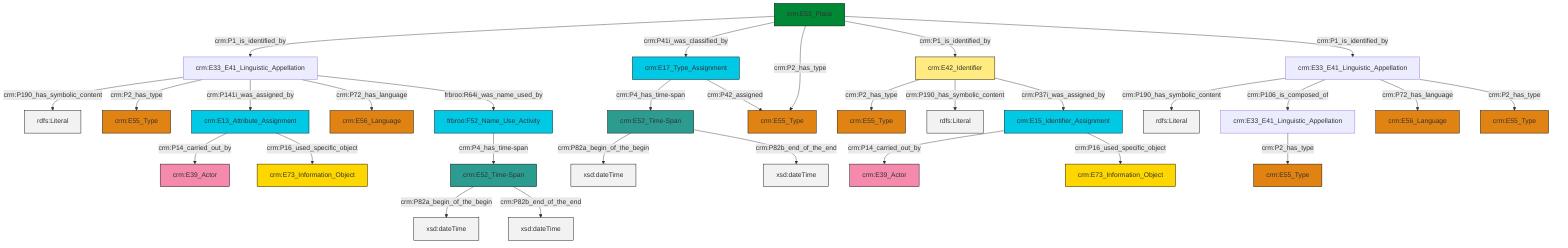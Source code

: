 graph TD
classDef Literal fill:#f2f2f2,stroke:#000000;
classDef CRM_Entity fill:#FFFFFF,stroke:#000000;
classDef Temporal_Entity fill:#00C9E6, stroke:#000000;
classDef Type fill:#E18312, stroke:#000000;
classDef Time-Span fill:#2C9C91, stroke:#000000;
classDef Appellation fill:#FFEB7F, stroke:#000000;
classDef Place fill:#008836, stroke:#000000;
classDef Persistent_Item fill:#B266B2, stroke:#000000;
classDef Conceptual_Object fill:#FFD700, stroke:#000000;
classDef Physical_Thing fill:#D2B48C, stroke:#000000;
classDef Actor fill:#f58aad, stroke:#000000;
classDef PC_Classes fill:#4ce600, stroke:#000000;
classDef Multi fill:#cccccc,stroke:#000000;

2["crm:E15_Identifier_Assignment"]:::Temporal_Entity -->|crm:P14_carried_out_by| 3["crm:E39_Actor"]:::Actor
4["crm:E33_E41_Linguistic_Appellation"]:::Default -->|crm:P190_has_symbolic_content| 5[rdfs:Literal]:::Literal
6["crm:E33_E41_Linguistic_Appellation"]:::Default -->|crm:P2_has_type| 7["crm:E55_Type"]:::Type
20["crm:E13_Attribute_Assignment"]:::Temporal_Entity -->|crm:P14_carried_out_by| 21["crm:E39_Actor"]:::Actor
4["crm:E33_E41_Linguistic_Appellation"]:::Default -->|crm:P2_has_type| 8["crm:E55_Type"]:::Type
18["crm:E53_Place"]:::Place -->|crm:P1_is_identified_by| 4["crm:E33_E41_Linguistic_Appellation"]:::Default
18["crm:E53_Place"]:::Place -->|crm:P41i_was_classified_by| 31["crm:E17_Type_Assignment"]:::Temporal_Entity
10["crm:E33_E41_Linguistic_Appellation"]:::Default -->|crm:P190_has_symbolic_content| 32[rdfs:Literal]:::Literal
31["crm:E17_Type_Assignment"]:::Temporal_Entity -->|crm:P4_has_time-span| 27["crm:E52_Time-Span"]:::Time-Span
10["crm:E33_E41_Linguistic_Appellation"]:::Default -->|crm:P106_is_composed_of| 6["crm:E33_E41_Linguistic_Appellation"]:::Default
40["crm:E42_Identifier"]:::Appellation -->|crm:P2_has_type| 29["crm:E55_Type"]:::Type
4["crm:E33_E41_Linguistic_Appellation"]:::Default -->|crm:P141i_was_assigned_by| 20["crm:E13_Attribute_Assignment"]:::Temporal_Entity
2["crm:E15_Identifier_Assignment"]:::Temporal_Entity -->|crm:P16_used_specific_object| 12["crm:E73_Information_Object"]:::Conceptual_Object
18["crm:E53_Place"]:::Place -->|crm:P2_has_type| 38["crm:E55_Type"]:::Type
4["crm:E33_E41_Linguistic_Appellation"]:::Default -->|crm:P72_has_language| 22["crm:E56_Language"]:::Type
18["crm:E53_Place"]:::Place -->|crm:P1_is_identified_by| 40["crm:E42_Identifier"]:::Appellation
40["crm:E42_Identifier"]:::Appellation -->|crm:P190_has_symbolic_content| 42[rdfs:Literal]:::Literal
14["frbroo:F52_Name_Use_Activity"]:::Temporal_Entity -->|crm:P4_has_time-span| 33["crm:E52_Time-Span"]:::Time-Span
10["crm:E33_E41_Linguistic_Appellation"]:::Default -->|crm:P72_has_language| 24["crm:E56_Language"]:::Type
40["crm:E42_Identifier"]:::Appellation -->|crm:P37i_was_assigned_by| 2["crm:E15_Identifier_Assignment"]:::Temporal_Entity
31["crm:E17_Type_Assignment"]:::Temporal_Entity -->|crm:P42_assigned| 38["crm:E55_Type"]:::Type
33["crm:E52_Time-Span"]:::Time-Span -->|crm:P82a_begin_of_the_begin| 47[xsd:dateTime]:::Literal
10["crm:E33_E41_Linguistic_Appellation"]:::Default -->|crm:P2_has_type| 0["crm:E55_Type"]:::Type
20["crm:E13_Attribute_Assignment"]:::Temporal_Entity -->|crm:P16_used_specific_object| 16["crm:E73_Information_Object"]:::Conceptual_Object
27["crm:E52_Time-Span"]:::Time-Span -->|crm:P82a_begin_of_the_begin| 48[xsd:dateTime]:::Literal
18["crm:E53_Place"]:::Place -->|crm:P1_is_identified_by| 10["crm:E33_E41_Linguistic_Appellation"]:::Default
33["crm:E52_Time-Span"]:::Time-Span -->|crm:P82b_end_of_the_end| 50[xsd:dateTime]:::Literal
27["crm:E52_Time-Span"]:::Time-Span -->|crm:P82b_end_of_the_end| 51[xsd:dateTime]:::Literal
4["crm:E33_E41_Linguistic_Appellation"]:::Default -->|frbroo:R64i_was_name_used_by| 14["frbroo:F52_Name_Use_Activity"]:::Temporal_Entity